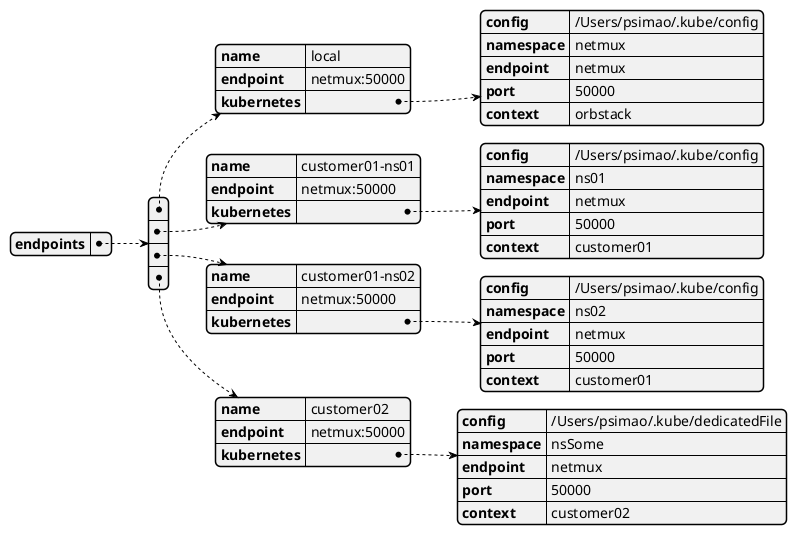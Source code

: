 @startyaml
!theme aws-orange

endpoints:
  - name: local
    endpoint: netmux:50000
    kubernetes:
      config: /Users/psimao/.kube/config
      namespace: netmux
      endpoint: netmux
      port: 50000
      context: orbstack

  - name: customer01-ns01
    endpoint: netmux:50000
    kubernetes:
      config: /Users/psimao/.kube/config
      namespace: ns01
      endpoint: netmux
      port: 50000
      context: customer01

  - name: customer01-ns02
    endpoint: netmux:50000
    kubernetes:
      config: /Users/psimao/.kube/config
      namespace: ns02
      endpoint: netmux
      port: 50000
      context: customer01

  - name: customer02
    endpoint: netmux:50000
    kubernetes:
      config: /Users/psimao/.kube/dedicatedFile
      namespace: nsSome
      endpoint: netmux
      port: 50000
      context: customer02

@endyaml
